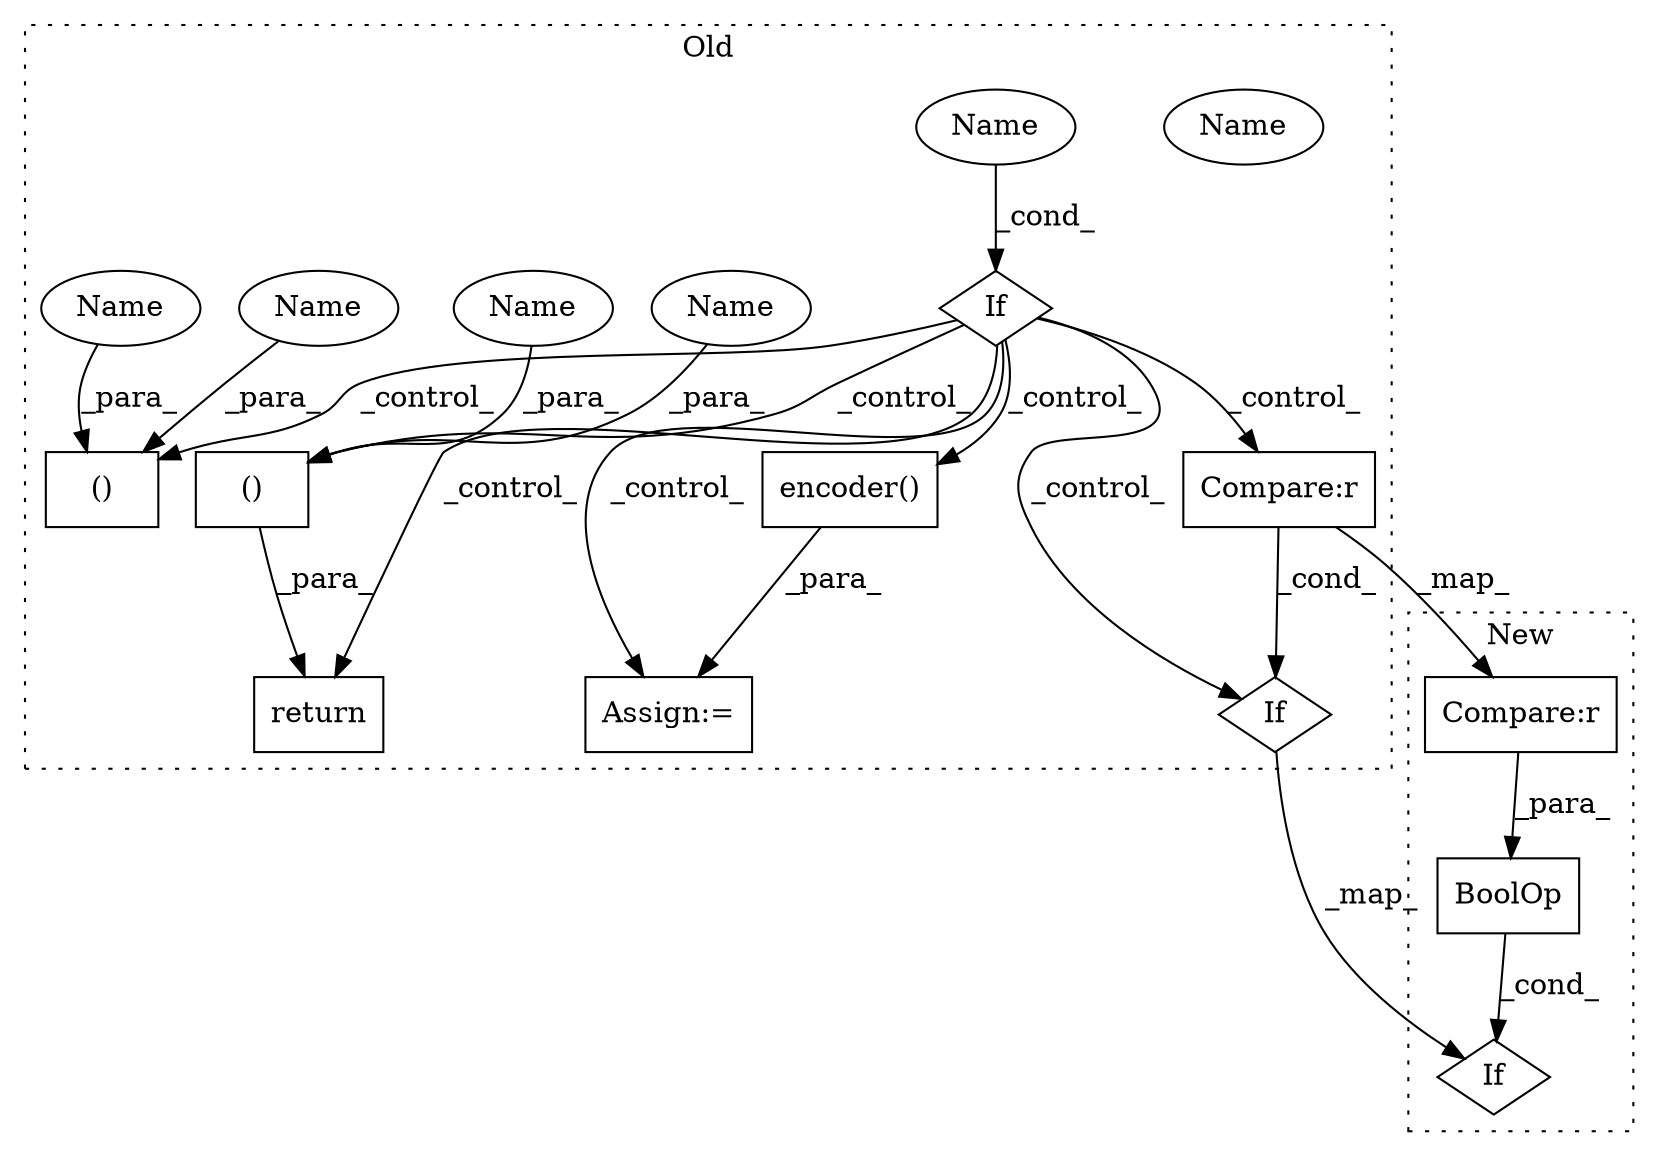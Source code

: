 digraph G {
subgraph cluster0 {
1 [label="encoder()" a="75" s="22218,22263" l="13,1" shape="box"];
3 [label="If" a="96" s="21882" l="3" shape="diamond"];
4 [label="()" a="54" s="22166" l="7" shape="box"];
5 [label="Name" a="87" s="21885" l="9" shape="ellipse"];
6 [label="Assign:=" a="68" s="22215" l="3" shape="box"];
7 [label="()" a="54" s="22018" l="7" shape="box"];
9 [label="If" a="96" s="21908" l="3" shape="diamond"];
10 [label="Compare:r" a="40" s="21911" l="13" shape="box"];
12 [label="return" a="93" s="22144" l="7" shape="box"];
13 [label="Name" a="87" s="21885" l="9" shape="ellipse"];
14 [label="Name" a="87" s="22168" l="5" shape="ellipse"];
15 [label="Name" a="87" s="22020" l="5" shape="ellipse"];
16 [label="Name" a="87" s="22003" l="15" shape="ellipse"];
17 [label="Name" a="87" s="22151" l="15" shape="ellipse"];
label = "Old";
style="dotted";
}
subgraph cluster1 {
2 [label="BoolOp" a="72" s="22856" l="27" shape="box"];
8 [label="If" a="96" s="22853" l="3" shape="diamond"];
11 [label="Compare:r" a="40" s="22870" l="13" shape="box"];
label = "New";
style="dotted";
}
1 -> 6 [label="_para_"];
2 -> 8 [label="_cond_"];
3 -> 1 [label="_control_"];
3 -> 10 [label="_control_"];
3 -> 7 [label="_control_"];
3 -> 12 [label="_control_"];
3 -> 4 [label="_control_"];
3 -> 9 [label="_control_"];
3 -> 6 [label="_control_"];
4 -> 12 [label="_para_"];
9 -> 8 [label="_map_"];
10 -> 11 [label="_map_"];
10 -> 9 [label="_cond_"];
11 -> 2 [label="_para_"];
13 -> 3 [label="_cond_"];
14 -> 4 [label="_para_"];
15 -> 7 [label="_para_"];
16 -> 7 [label="_para_"];
17 -> 4 [label="_para_"];
}